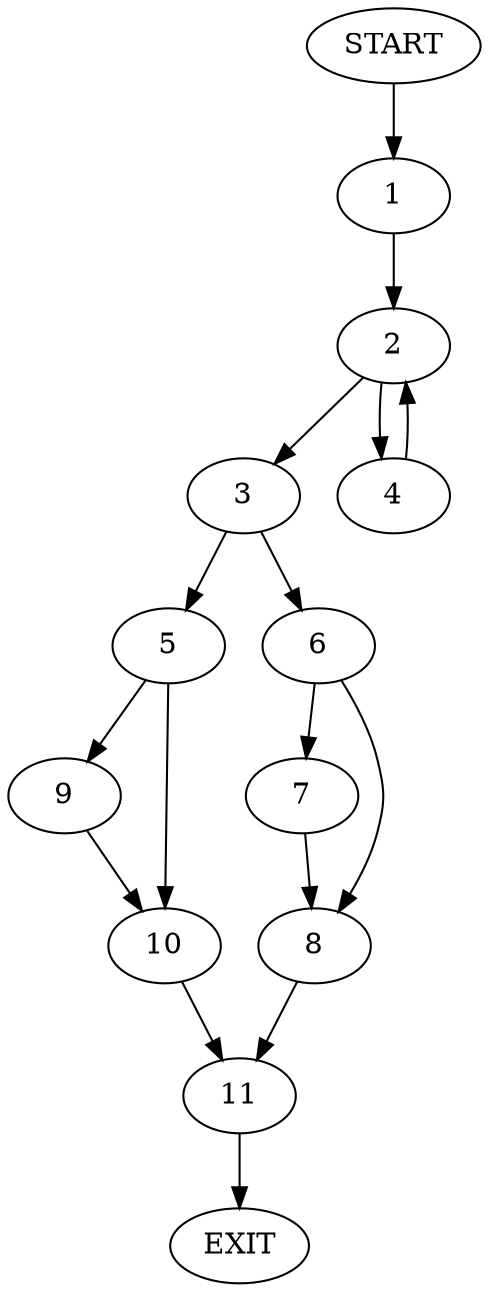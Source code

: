 digraph {
0 [label="START"]
12 [label="EXIT"]
0 -> 1
1 -> 2
2 -> 3
2 -> 4
3 -> 5
3 -> 6
4 -> 2
6 -> 7
6 -> 8
5 -> 9
5 -> 10
9 -> 10
10 -> 11
11 -> 12
8 -> 11
7 -> 8
}
